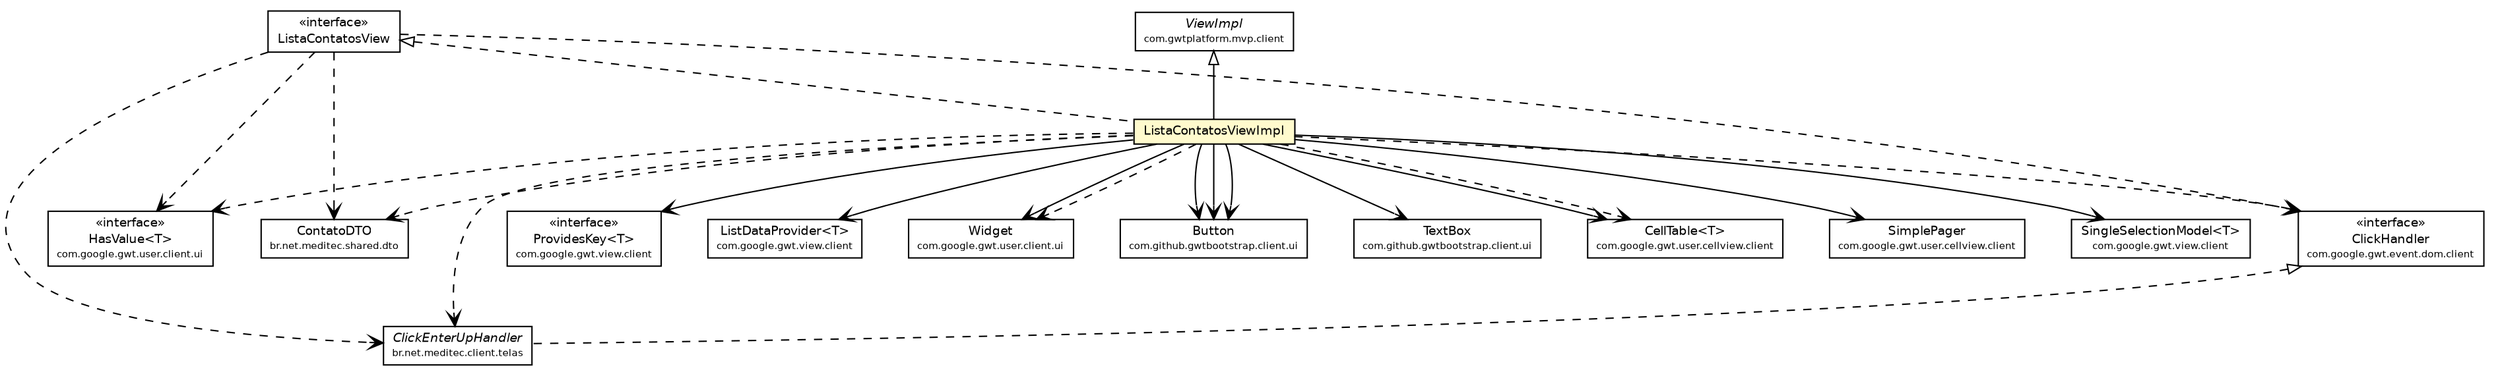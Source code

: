 #!/usr/local/bin/dot
#
# Class diagram 
# Generated by UmlGraph version 4.6 (http://www.spinellis.gr/sw/umlgraph)
#

digraph G {
	edge [fontname="Helvetica",fontsize=10,labelfontname="Helvetica",labelfontsize=10];
	node [fontname="Helvetica",fontsize=10,shape=plaintext];
	// br.net.meditec.shared.dto.ContatoDTO
	c4280 [label=<<table border="0" cellborder="1" cellspacing="0" cellpadding="2" port="p" href="../../../shared/dto/ContatoDTO.html">
		<tr><td><table border="0" cellspacing="0" cellpadding="1">
			<tr><td> ContatoDTO </td></tr>
			<tr><td><font point-size="7.0"> br.net.meditec.shared.dto </font></td></tr>
		</table></td></tr>
		</table>>, fontname="Helvetica", fontcolor="black", fontsize=9.0];
	// br.net.meditec.client.telas.ClickEnterUpHandler
	c4303 [label=<<table border="0" cellborder="1" cellspacing="0" cellpadding="2" port="p" href="../ClickEnterUpHandler.html">
		<tr><td><table border="0" cellspacing="0" cellpadding="1">
			<tr><td><font face="Helvetica-Oblique"> ClickEnterUpHandler </font></td></tr>
			<tr><td><font point-size="7.0"> br.net.meditec.client.telas </font></td></tr>
		</table></td></tr>
		</table>>, fontname="Helvetica", fontcolor="black", fontsize=9.0];
	// br.net.meditec.client.telas.contato.ListaContatosViewImpl
	c4307 [label=<<table border="0" cellborder="1" cellspacing="0" cellpadding="2" port="p" bgcolor="lemonChiffon" href="./ListaContatosViewImpl.html">
		<tr><td><table border="0" cellspacing="0" cellpadding="1">
			<tr><td> ListaContatosViewImpl </td></tr>
		</table></td></tr>
		</table>>, fontname="Helvetica", fontcolor="black", fontsize=9.0];
	// br.net.meditec.client.telas.contato.ListaContatosPresenter.ListaContatosView
	c4310 [label=<<table border="0" cellborder="1" cellspacing="0" cellpadding="2" port="p" href="./ListaContatosPresenter.ListaContatosView.html">
		<tr><td><table border="0" cellspacing="0" cellpadding="1">
			<tr><td> &laquo;interface&raquo; </td></tr>
			<tr><td> ListaContatosView </td></tr>
		</table></td></tr>
		</table>>, fontname="Helvetica", fontcolor="black", fontsize=9.0];
	//br.net.meditec.client.telas.ClickEnterUpHandler implements com.google.gwt.event.dom.client.ClickHandler
	c4341:p -> c4303:p [dir=back,arrowtail=empty,style=dashed];
	//br.net.meditec.client.telas.contato.ListaContatosViewImpl extends com.gwtplatform.mvp.client.ViewImpl
	c4342:p -> c4307:p [dir=back,arrowtail=empty];
	//br.net.meditec.client.telas.contato.ListaContatosViewImpl implements br.net.meditec.client.telas.contato.ListaContatosPresenter.ListaContatosView
	c4310:p -> c4307:p [dir=back,arrowtail=empty,style=dashed];
	// br.net.meditec.client.telas.contato.ListaContatosViewImpl NAVASSOC com.google.gwt.user.client.ui.Widget
	c4307:p -> c4343:p [taillabel="", label="", headlabel="", fontname="Helvetica", fontcolor="black", fontsize=10.0, color="black", arrowhead=open];
	// br.net.meditec.client.telas.contato.ListaContatosViewImpl NAVASSOC com.github.gwtbootstrap.client.ui.Button
	c4307:p -> c4344:p [taillabel="", label="", headlabel="", fontname="Helvetica", fontcolor="black", fontsize=10.0, color="black", arrowhead=open];
	// br.net.meditec.client.telas.contato.ListaContatosViewImpl NAVASSOC com.github.gwtbootstrap.client.ui.TextBox
	c4307:p -> c4345:p [taillabel="", label="", headlabel="", fontname="Helvetica", fontcolor="black", fontsize=10.0, color="black", arrowhead=open];
	// br.net.meditec.client.telas.contato.ListaContatosViewImpl NAVASSOC com.google.gwt.user.cellview.client.CellTable<T>
	c4307:p -> c4346:p [taillabel="", label="", headlabel="", fontname="Helvetica", fontcolor="black", fontsize=10.0, color="black", arrowhead=open];
	// br.net.meditec.client.telas.contato.ListaContatosViewImpl NAVASSOC com.google.gwt.user.cellview.client.SimplePager
	c4307:p -> c4347:p [taillabel="", label="", headlabel="", fontname="Helvetica", fontcolor="black", fontsize=10.0, color="black", arrowhead=open];
	// br.net.meditec.client.telas.contato.ListaContatosViewImpl NAVASSOC com.github.gwtbootstrap.client.ui.Button
	c4307:p -> c4344:p [taillabel="", label="", headlabel="", fontname="Helvetica", fontcolor="black", fontsize=10.0, color="black", arrowhead=open];
	// br.net.meditec.client.telas.contato.ListaContatosViewImpl NAVASSOC com.github.gwtbootstrap.client.ui.Button
	c4307:p -> c4344:p [taillabel="", label="", headlabel="", fontname="Helvetica", fontcolor="black", fontsize=10.0, color="black", arrowhead=open];
	// br.net.meditec.client.telas.contato.ListaContatosViewImpl NAVASSOC com.google.gwt.view.client.SingleSelectionModel<T>
	c4307:p -> c4348:p [taillabel="", label="", headlabel="", fontname="Helvetica", fontcolor="black", fontsize=10.0, color="black", arrowhead=open];
	// br.net.meditec.client.telas.contato.ListaContatosViewImpl NAVASSOC com.google.gwt.view.client.ProvidesKey<T>
	c4307:p -> c4349:p [taillabel="", label="", headlabel="", fontname="Helvetica", fontcolor="black", fontsize=10.0, color="black", arrowhead=open];
	// br.net.meditec.client.telas.contato.ListaContatosViewImpl NAVASSOC com.google.gwt.view.client.ListDataProvider<T>
	c4307:p -> c4350:p [taillabel="", label="", headlabel="", fontname="Helvetica", fontcolor="black", fontsize=10.0, color="black", arrowhead=open];
	// br.net.meditec.client.telas.contato.ListaContatosViewImpl DEPEND com.google.gwt.user.client.ui.HasValue<T>
	c4307:p -> c4351:p [taillabel="", label="", headlabel="", fontname="Helvetica", fontcolor="black", fontsize=10.0, color="black", arrowhead=open, style=dashed];
	// br.net.meditec.client.telas.contato.ListaContatosViewImpl DEPEND com.google.gwt.user.cellview.client.CellTable<T>
	c4307:p -> c4346:p [taillabel="", label="", headlabel="", fontname="Helvetica", fontcolor="black", fontsize=10.0, color="black", arrowhead=open, style=dashed];
	// br.net.meditec.client.telas.contato.ListaContatosViewImpl DEPEND br.net.meditec.shared.dto.ContatoDTO
	c4307:p -> c4280:p [taillabel="", label="", headlabel="", fontname="Helvetica", fontcolor="black", fontsize=10.0, color="black", arrowhead=open, style=dashed];
	// br.net.meditec.client.telas.contato.ListaContatosViewImpl DEPEND br.net.meditec.client.telas.ClickEnterUpHandler
	c4307:p -> c4303:p [taillabel="", label="", headlabel="", fontname="Helvetica", fontcolor="black", fontsize=10.0, color="black", arrowhead=open, style=dashed];
	// br.net.meditec.client.telas.contato.ListaContatosViewImpl DEPEND com.google.gwt.event.dom.client.ClickHandler
	c4307:p -> c4341:p [taillabel="", label="", headlabel="", fontname="Helvetica", fontcolor="black", fontsize=10.0, color="black", arrowhead=open, style=dashed];
	// br.net.meditec.client.telas.contato.ListaContatosViewImpl DEPEND com.google.gwt.user.client.ui.Widget
	c4307:p -> c4343:p [taillabel="", label="", headlabel="", fontname="Helvetica", fontcolor="black", fontsize=10.0, color="black", arrowhead=open, style=dashed];
	// br.net.meditec.client.telas.contato.ListaContatosPresenter.ListaContatosView DEPEND br.net.meditec.shared.dto.ContatoDTO
	c4310:p -> c4280:p [taillabel="", label="", headlabel="", fontname="Helvetica", fontcolor="black", fontsize=10.0, color="black", arrowhead=open, style=dashed];
	// br.net.meditec.client.telas.contato.ListaContatosPresenter.ListaContatosView DEPEND br.net.meditec.client.telas.ClickEnterUpHandler
	c4310:p -> c4303:p [taillabel="", label="", headlabel="", fontname="Helvetica", fontcolor="black", fontsize=10.0, color="black", arrowhead=open, style=dashed];
	// br.net.meditec.client.telas.contato.ListaContatosPresenter.ListaContatosView DEPEND com.google.gwt.user.client.ui.HasValue<T>
	c4310:p -> c4351:p [taillabel="", label="", headlabel="", fontname="Helvetica", fontcolor="black", fontsize=10.0, color="black", arrowhead=open, style=dashed];
	// br.net.meditec.client.telas.contato.ListaContatosPresenter.ListaContatosView DEPEND com.google.gwt.event.dom.client.ClickHandler
	c4310:p -> c4341:p [taillabel="", label="", headlabel="", fontname="Helvetica", fontcolor="black", fontsize=10.0, color="black", arrowhead=open, style=dashed];
	// com.google.gwt.user.cellview.client.CellTable<T>
	c4346 [label=<<table border="0" cellborder="1" cellspacing="0" cellpadding="2" port="p" href="http://java.sun.com/j2se/1.4.2/docs/api/com/google/gwt/user/cellview/client/CellTable.html">
		<tr><td><table border="0" cellspacing="0" cellpadding="1">
			<tr><td> CellTable&lt;T&gt; </td></tr>
			<tr><td><font point-size="7.0"> com.google.gwt.user.cellview.client </font></td></tr>
		</table></td></tr>
		</table>>, fontname="Helvetica", fontcolor="black", fontsize=9.0];
	// com.github.gwtbootstrap.client.ui.TextBox
	c4345 [label=<<table border="0" cellborder="1" cellspacing="0" cellpadding="2" port="p" href="http://java.sun.com/j2se/1.4.2/docs/api/com/github/gwtbootstrap/client/ui/TextBox.html">
		<tr><td><table border="0" cellspacing="0" cellpadding="1">
			<tr><td> TextBox </td></tr>
			<tr><td><font point-size="7.0"> com.github.gwtbootstrap.client.ui </font></td></tr>
		</table></td></tr>
		</table>>, fontname="Helvetica", fontcolor="black", fontsize=9.0];
	// com.google.gwt.user.client.ui.Widget
	c4343 [label=<<table border="0" cellborder="1" cellspacing="0" cellpadding="2" port="p" href="http://java.sun.com/j2se/1.4.2/docs/api/com/google/gwt/user/client/ui/Widget.html">
		<tr><td><table border="0" cellspacing="0" cellpadding="1">
			<tr><td> Widget </td></tr>
			<tr><td><font point-size="7.0"> com.google.gwt.user.client.ui </font></td></tr>
		</table></td></tr>
		</table>>, fontname="Helvetica", fontcolor="black", fontsize=9.0];
	// com.google.gwt.user.cellview.client.SimplePager
	c4347 [label=<<table border="0" cellborder="1" cellspacing="0" cellpadding="2" port="p" href="http://java.sun.com/j2se/1.4.2/docs/api/com/google/gwt/user/cellview/client/SimplePager.html">
		<tr><td><table border="0" cellspacing="0" cellpadding="1">
			<tr><td> SimplePager </td></tr>
			<tr><td><font point-size="7.0"> com.google.gwt.user.cellview.client </font></td></tr>
		</table></td></tr>
		</table>>, fontname="Helvetica", fontcolor="black", fontsize=9.0];
	// com.google.gwt.user.client.ui.HasValue<T>
	c4351 [label=<<table border="0" cellborder="1" cellspacing="0" cellpadding="2" port="p" href="http://java.sun.com/j2se/1.4.2/docs/api/com/google/gwt/user/client/ui/HasValue.html">
		<tr><td><table border="0" cellspacing="0" cellpadding="1">
			<tr><td> &laquo;interface&raquo; </td></tr>
			<tr><td> HasValue&lt;T&gt; </td></tr>
			<tr><td><font point-size="7.0"> com.google.gwt.user.client.ui </font></td></tr>
		</table></td></tr>
		</table>>, fontname="Helvetica", fontcolor="black", fontsize=9.0];
	// com.gwtplatform.mvp.client.ViewImpl
	c4342 [label=<<table border="0" cellborder="1" cellspacing="0" cellpadding="2" port="p" href="http://java.sun.com/j2se/1.4.2/docs/api/com/gwtplatform/mvp/client/ViewImpl.html">
		<tr><td><table border="0" cellspacing="0" cellpadding="1">
			<tr><td><font face="Helvetica-Oblique"> ViewImpl </font></td></tr>
			<tr><td><font point-size="7.0"> com.gwtplatform.mvp.client </font></td></tr>
		</table></td></tr>
		</table>>, fontname="Helvetica", fontcolor="black", fontsize=9.0];
	// com.google.gwt.view.client.SingleSelectionModel<T>
	c4348 [label=<<table border="0" cellborder="1" cellspacing="0" cellpadding="2" port="p" href="http://java.sun.com/j2se/1.4.2/docs/api/com/google/gwt/view/client/SingleSelectionModel.html">
		<tr><td><table border="0" cellspacing="0" cellpadding="1">
			<tr><td> SingleSelectionModel&lt;T&gt; </td></tr>
			<tr><td><font point-size="7.0"> com.google.gwt.view.client </font></td></tr>
		</table></td></tr>
		</table>>, fontname="Helvetica", fontcolor="black", fontsize=9.0];
	// com.google.gwt.event.dom.client.ClickHandler
	c4341 [label=<<table border="0" cellborder="1" cellspacing="0" cellpadding="2" port="p" href="http://java.sun.com/j2se/1.4.2/docs/api/com/google/gwt/event/dom/client/ClickHandler.html">
		<tr><td><table border="0" cellspacing="0" cellpadding="1">
			<tr><td> &laquo;interface&raquo; </td></tr>
			<tr><td> ClickHandler </td></tr>
			<tr><td><font point-size="7.0"> com.google.gwt.event.dom.client </font></td></tr>
		</table></td></tr>
		</table>>, fontname="Helvetica", fontcolor="black", fontsize=9.0];
	// com.google.gwt.view.client.ProvidesKey<T>
	c4349 [label=<<table border="0" cellborder="1" cellspacing="0" cellpadding="2" port="p" href="http://java.sun.com/j2se/1.4.2/docs/api/com/google/gwt/view/client/ProvidesKey.html">
		<tr><td><table border="0" cellspacing="0" cellpadding="1">
			<tr><td> &laquo;interface&raquo; </td></tr>
			<tr><td> ProvidesKey&lt;T&gt; </td></tr>
			<tr><td><font point-size="7.0"> com.google.gwt.view.client </font></td></tr>
		</table></td></tr>
		</table>>, fontname="Helvetica", fontcolor="black", fontsize=9.0];
	// com.github.gwtbootstrap.client.ui.Button
	c4344 [label=<<table border="0" cellborder="1" cellspacing="0" cellpadding="2" port="p" href="http://java.sun.com/j2se/1.4.2/docs/api/com/github/gwtbootstrap/client/ui/Button.html">
		<tr><td><table border="0" cellspacing="0" cellpadding="1">
			<tr><td> Button </td></tr>
			<tr><td><font point-size="7.0"> com.github.gwtbootstrap.client.ui </font></td></tr>
		</table></td></tr>
		</table>>, fontname="Helvetica", fontcolor="black", fontsize=9.0];
	// com.google.gwt.view.client.ListDataProvider<T>
	c4350 [label=<<table border="0" cellborder="1" cellspacing="0" cellpadding="2" port="p" href="http://java.sun.com/j2se/1.4.2/docs/api/com/google/gwt/view/client/ListDataProvider.html">
		<tr><td><table border="0" cellspacing="0" cellpadding="1">
			<tr><td> ListDataProvider&lt;T&gt; </td></tr>
			<tr><td><font point-size="7.0"> com.google.gwt.view.client </font></td></tr>
		</table></td></tr>
		</table>>, fontname="Helvetica", fontcolor="black", fontsize=9.0];
}

